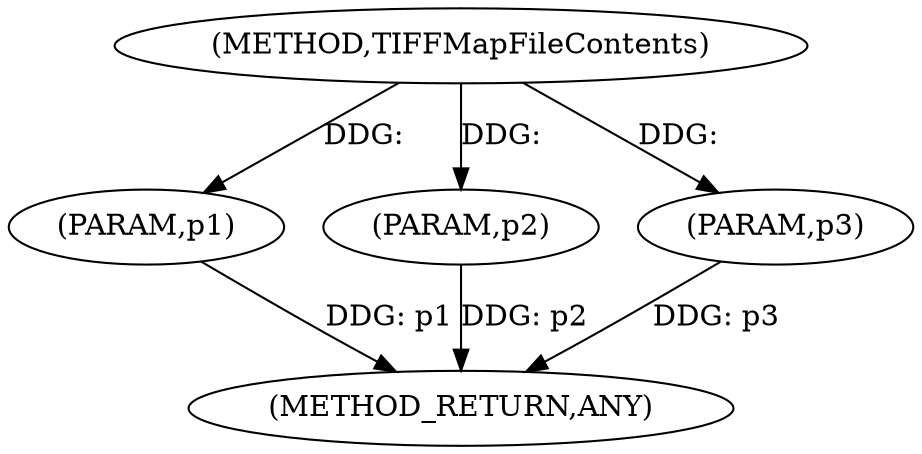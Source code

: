 digraph "TIFFMapFileContents" {  
"100020" [label = <(METHOD,TIFFMapFileContents)> ]
"100024" [label = <(METHOD_RETURN,ANY)> ]
"100021" [label = <(PARAM,p1)> ]
"100022" [label = <(PARAM,p2)> ]
"100023" [label = <(PARAM,p3)> ]
  "100021" -> "100024"  [ label = "DDG: p1"] 
  "100022" -> "100024"  [ label = "DDG: p2"] 
  "100023" -> "100024"  [ label = "DDG: p3"] 
  "100020" -> "100021"  [ label = "DDG: "] 
  "100020" -> "100022"  [ label = "DDG: "] 
  "100020" -> "100023"  [ label = "DDG: "] 
}
